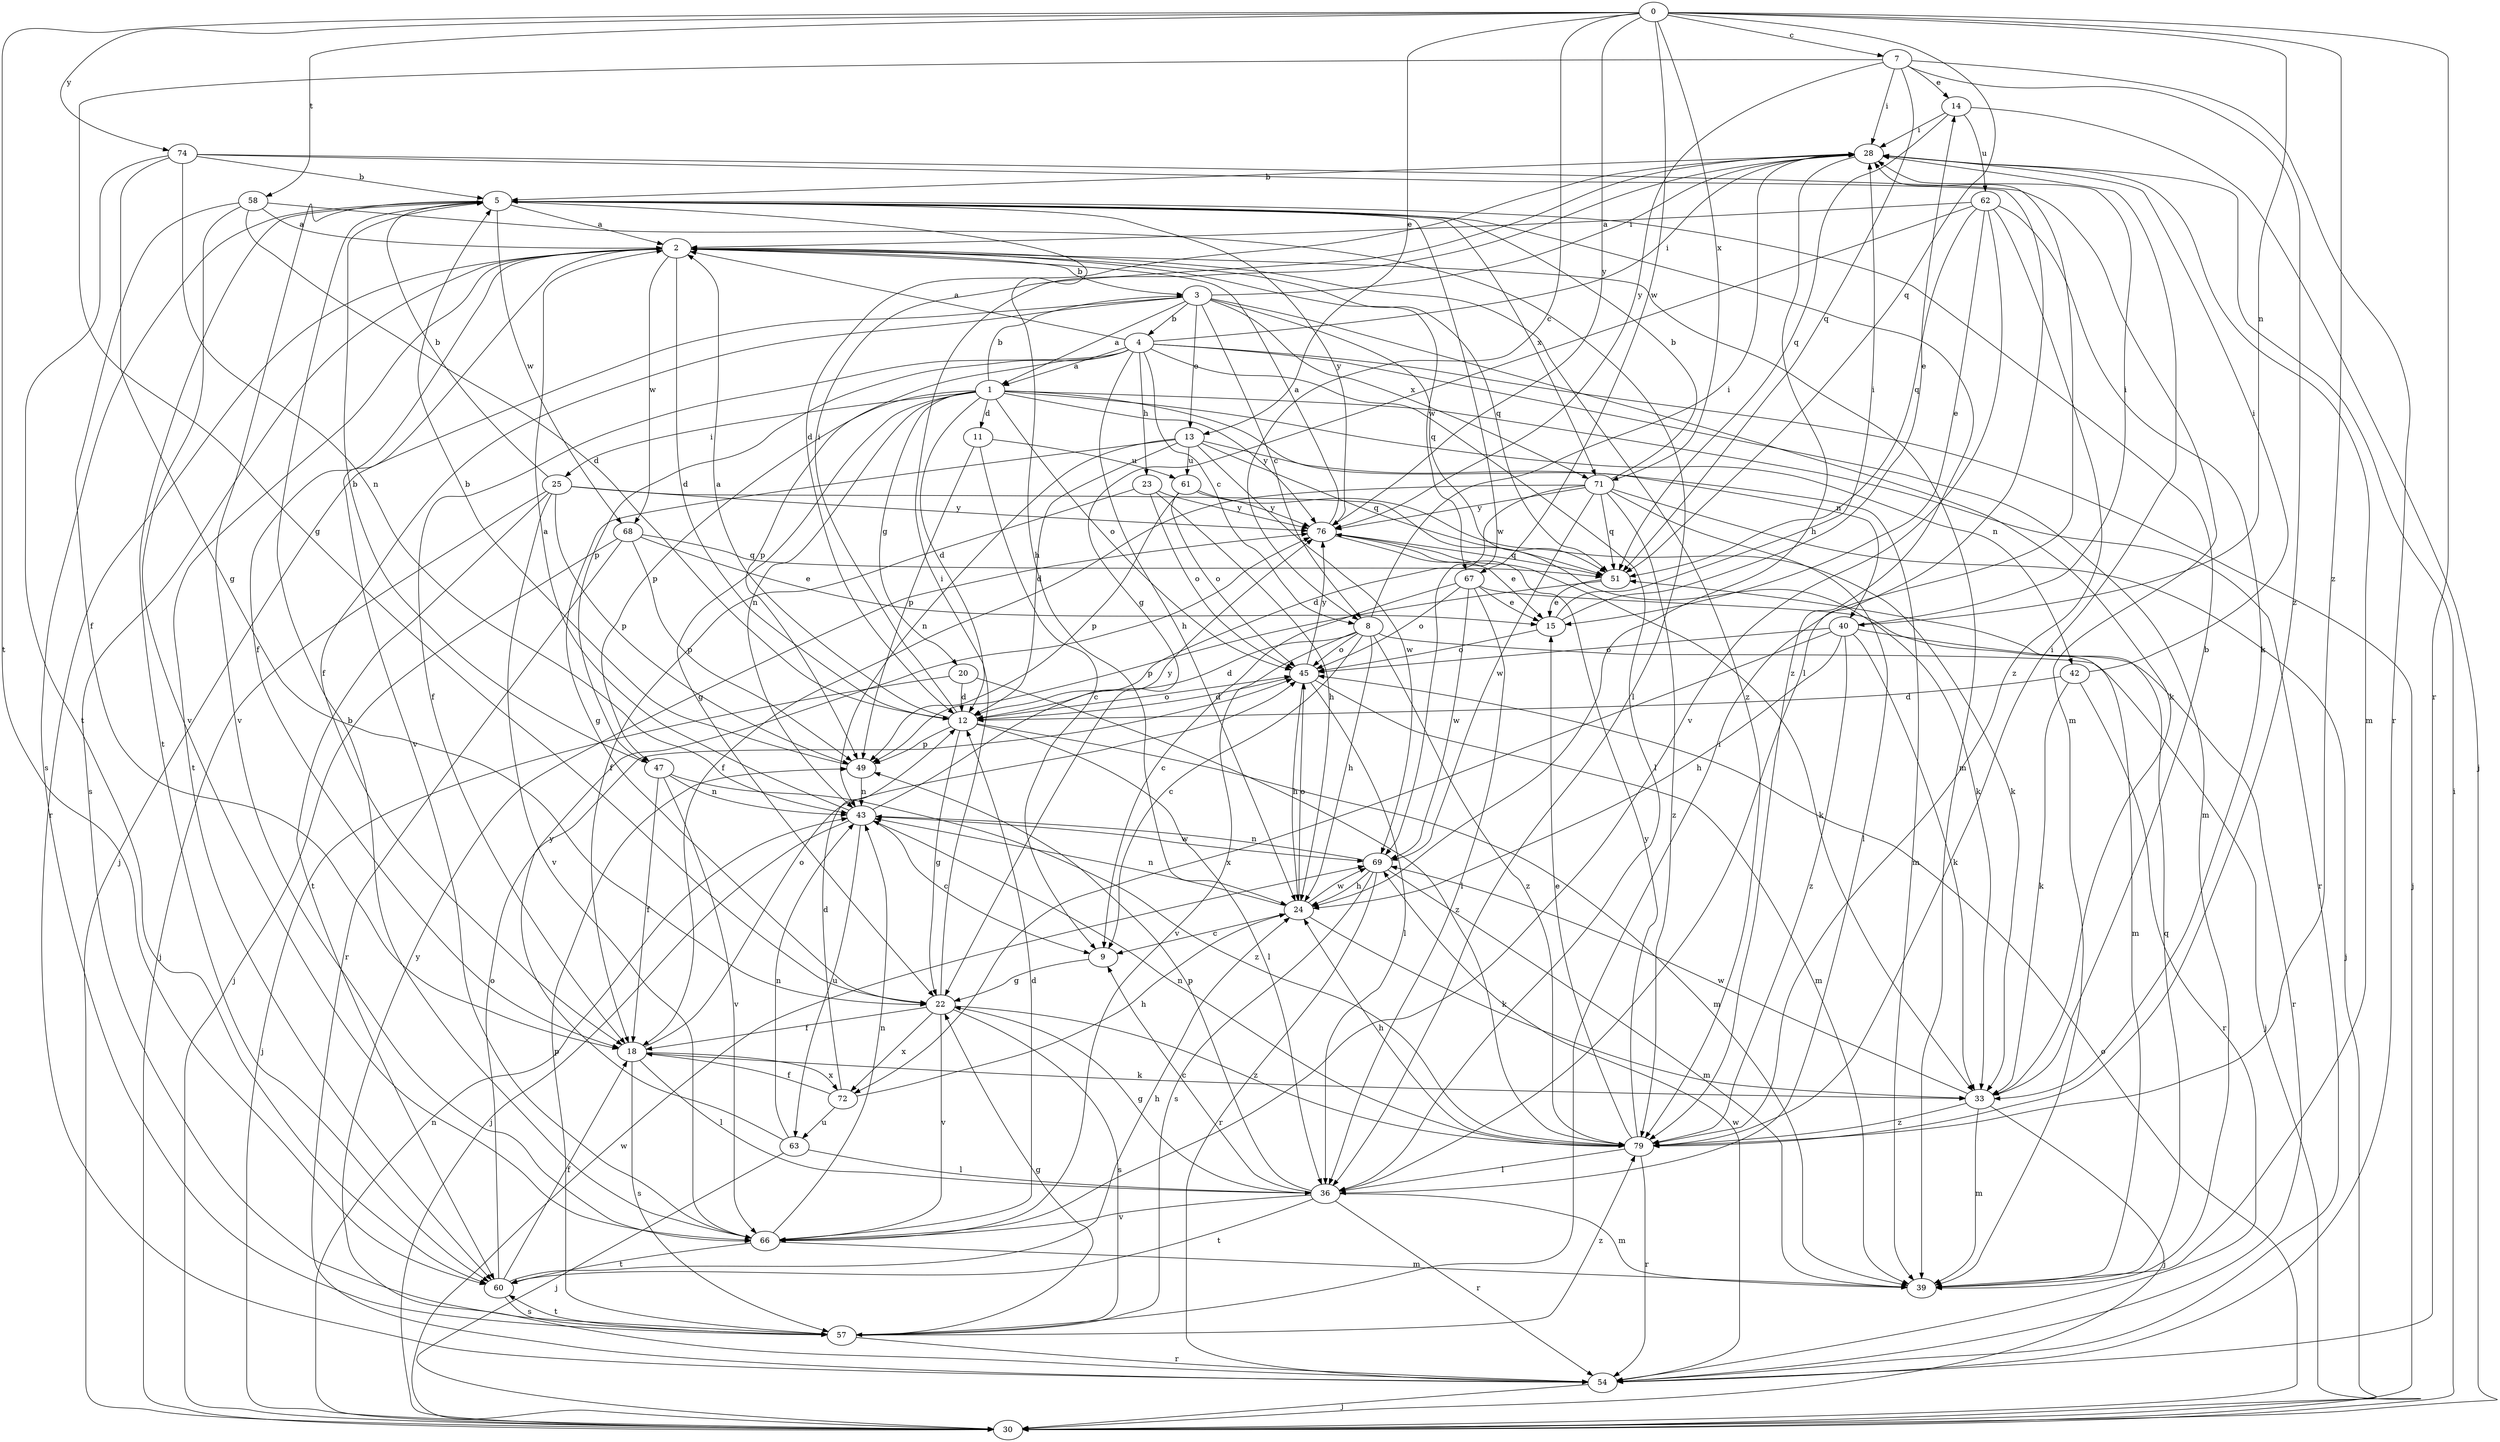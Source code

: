 strict digraph  {
0;
1;
2;
3;
4;
5;
7;
8;
9;
11;
12;
13;
14;
15;
18;
20;
22;
23;
24;
25;
28;
30;
33;
36;
39;
40;
42;
43;
45;
47;
49;
51;
54;
57;
58;
60;
61;
62;
63;
66;
67;
68;
69;
71;
72;
74;
76;
79;
0 -> 7  [label=c];
0 -> 8  [label=c];
0 -> 13  [label=e];
0 -> 40  [label=n];
0 -> 51  [label=q];
0 -> 54  [label=r];
0 -> 58  [label=t];
0 -> 60  [label=t];
0 -> 67  [label=w];
0 -> 71  [label=x];
0 -> 74  [label=y];
0 -> 76  [label=y];
0 -> 79  [label=z];
1 -> 3  [label=b];
1 -> 11  [label=d];
1 -> 12  [label=d];
1 -> 20  [label=g];
1 -> 22  [label=g];
1 -> 25  [label=i];
1 -> 40  [label=n];
1 -> 42  [label=n];
1 -> 43  [label=n];
1 -> 45  [label=o];
1 -> 47  [label=p];
1 -> 54  [label=r];
1 -> 76  [label=y];
2 -> 3  [label=b];
2 -> 12  [label=d];
2 -> 18  [label=f];
2 -> 39  [label=m];
2 -> 51  [label=q];
2 -> 54  [label=r];
2 -> 57  [label=s];
2 -> 60  [label=t];
2 -> 66  [label=v];
2 -> 67  [label=w];
2 -> 68  [label=w];
2 -> 79  [label=z];
3 -> 1  [label=a];
3 -> 4  [label=b];
3 -> 8  [label=c];
3 -> 13  [label=e];
3 -> 18  [label=f];
3 -> 28  [label=i];
3 -> 30  [label=j];
3 -> 33  [label=k];
3 -> 51  [label=q];
3 -> 71  [label=x];
4 -> 1  [label=a];
4 -> 2  [label=a];
4 -> 8  [label=c];
4 -> 18  [label=f];
4 -> 23  [label=h];
4 -> 24  [label=h];
4 -> 28  [label=i];
4 -> 30  [label=j];
4 -> 36  [label=l];
4 -> 39  [label=m];
4 -> 47  [label=p];
4 -> 49  [label=p];
5 -> 2  [label=a];
5 -> 24  [label=h];
5 -> 57  [label=s];
5 -> 60  [label=t];
5 -> 66  [label=v];
5 -> 68  [label=w];
5 -> 69  [label=w];
5 -> 71  [label=x];
5 -> 76  [label=y];
5 -> 79  [label=z];
7 -> 14  [label=e];
7 -> 22  [label=g];
7 -> 28  [label=i];
7 -> 51  [label=q];
7 -> 54  [label=r];
7 -> 76  [label=y];
7 -> 79  [label=z];
8 -> 9  [label=c];
8 -> 12  [label=d];
8 -> 24  [label=h];
8 -> 28  [label=i];
8 -> 30  [label=j];
8 -> 45  [label=o];
8 -> 66  [label=v];
8 -> 79  [label=z];
9 -> 22  [label=g];
11 -> 9  [label=c];
11 -> 49  [label=p];
11 -> 61  [label=u];
12 -> 2  [label=a];
12 -> 22  [label=g];
12 -> 28  [label=i];
12 -> 36  [label=l];
12 -> 39  [label=m];
12 -> 45  [label=o];
12 -> 49  [label=p];
13 -> 12  [label=d];
13 -> 22  [label=g];
13 -> 39  [label=m];
13 -> 43  [label=n];
13 -> 51  [label=q];
13 -> 61  [label=u];
13 -> 69  [label=w];
14 -> 28  [label=i];
14 -> 30  [label=j];
14 -> 51  [label=q];
14 -> 62  [label=u];
15 -> 14  [label=e];
15 -> 28  [label=i];
15 -> 45  [label=o];
18 -> 33  [label=k];
18 -> 36  [label=l];
18 -> 45  [label=o];
18 -> 57  [label=s];
18 -> 72  [label=x];
20 -> 12  [label=d];
20 -> 30  [label=j];
20 -> 79  [label=z];
22 -> 18  [label=f];
22 -> 28  [label=i];
22 -> 57  [label=s];
22 -> 66  [label=v];
22 -> 72  [label=x];
22 -> 79  [label=z];
23 -> 18  [label=f];
23 -> 24  [label=h];
23 -> 45  [label=o];
23 -> 76  [label=y];
24 -> 9  [label=c];
24 -> 33  [label=k];
24 -> 43  [label=n];
24 -> 45  [label=o];
24 -> 69  [label=w];
25 -> 5  [label=b];
25 -> 30  [label=j];
25 -> 33  [label=k];
25 -> 49  [label=p];
25 -> 60  [label=t];
25 -> 66  [label=v];
25 -> 76  [label=y];
28 -> 5  [label=b];
28 -> 12  [label=d];
28 -> 24  [label=h];
28 -> 39  [label=m];
30 -> 28  [label=i];
30 -> 43  [label=n];
30 -> 45  [label=o];
30 -> 69  [label=w];
33 -> 5  [label=b];
33 -> 30  [label=j];
33 -> 39  [label=m];
33 -> 69  [label=w];
33 -> 79  [label=z];
36 -> 9  [label=c];
36 -> 22  [label=g];
36 -> 39  [label=m];
36 -> 49  [label=p];
36 -> 54  [label=r];
36 -> 60  [label=t];
36 -> 66  [label=v];
39 -> 51  [label=q];
40 -> 24  [label=h];
40 -> 28  [label=i];
40 -> 33  [label=k];
40 -> 45  [label=o];
40 -> 54  [label=r];
40 -> 72  [label=x];
40 -> 79  [label=z];
42 -> 12  [label=d];
42 -> 28  [label=i];
42 -> 33  [label=k];
42 -> 54  [label=r];
43 -> 2  [label=a];
43 -> 9  [label=c];
43 -> 30  [label=j];
43 -> 63  [label=u];
43 -> 69  [label=w];
43 -> 76  [label=y];
45 -> 12  [label=d];
45 -> 24  [label=h];
45 -> 36  [label=l];
45 -> 39  [label=m];
45 -> 76  [label=y];
47 -> 5  [label=b];
47 -> 18  [label=f];
47 -> 43  [label=n];
47 -> 66  [label=v];
47 -> 79  [label=z];
49 -> 5  [label=b];
49 -> 43  [label=n];
51 -> 15  [label=e];
51 -> 49  [label=p];
54 -> 30  [label=j];
54 -> 69  [label=w];
54 -> 76  [label=y];
57 -> 22  [label=g];
57 -> 28  [label=i];
57 -> 49  [label=p];
57 -> 54  [label=r];
57 -> 60  [label=t];
57 -> 79  [label=z];
58 -> 2  [label=a];
58 -> 12  [label=d];
58 -> 18  [label=f];
58 -> 36  [label=l];
58 -> 66  [label=v];
60 -> 18  [label=f];
60 -> 24  [label=h];
60 -> 45  [label=o];
60 -> 57  [label=s];
61 -> 33  [label=k];
61 -> 45  [label=o];
61 -> 49  [label=p];
61 -> 76  [label=y];
62 -> 2  [label=a];
62 -> 15  [label=e];
62 -> 22  [label=g];
62 -> 33  [label=k];
62 -> 51  [label=q];
62 -> 66  [label=v];
62 -> 79  [label=z];
63 -> 30  [label=j];
63 -> 36  [label=l];
63 -> 43  [label=n];
63 -> 76  [label=y];
66 -> 5  [label=b];
66 -> 12  [label=d];
66 -> 39  [label=m];
66 -> 43  [label=n];
66 -> 60  [label=t];
67 -> 9  [label=c];
67 -> 15  [label=e];
67 -> 36  [label=l];
67 -> 39  [label=m];
67 -> 45  [label=o];
67 -> 69  [label=w];
68 -> 15  [label=e];
68 -> 30  [label=j];
68 -> 49  [label=p];
68 -> 51  [label=q];
68 -> 54  [label=r];
69 -> 24  [label=h];
69 -> 39  [label=m];
69 -> 43  [label=n];
69 -> 54  [label=r];
69 -> 57  [label=s];
71 -> 5  [label=b];
71 -> 12  [label=d];
71 -> 18  [label=f];
71 -> 30  [label=j];
71 -> 36  [label=l];
71 -> 51  [label=q];
71 -> 69  [label=w];
71 -> 76  [label=y];
71 -> 79  [label=z];
72 -> 12  [label=d];
72 -> 18  [label=f];
72 -> 24  [label=h];
72 -> 63  [label=u];
74 -> 5  [label=b];
74 -> 22  [label=g];
74 -> 36  [label=l];
74 -> 39  [label=m];
74 -> 43  [label=n];
74 -> 60  [label=t];
76 -> 2  [label=a];
76 -> 15  [label=e];
76 -> 33  [label=k];
76 -> 51  [label=q];
79 -> 15  [label=e];
79 -> 24  [label=h];
79 -> 28  [label=i];
79 -> 36  [label=l];
79 -> 43  [label=n];
79 -> 54  [label=r];
79 -> 76  [label=y];
}
